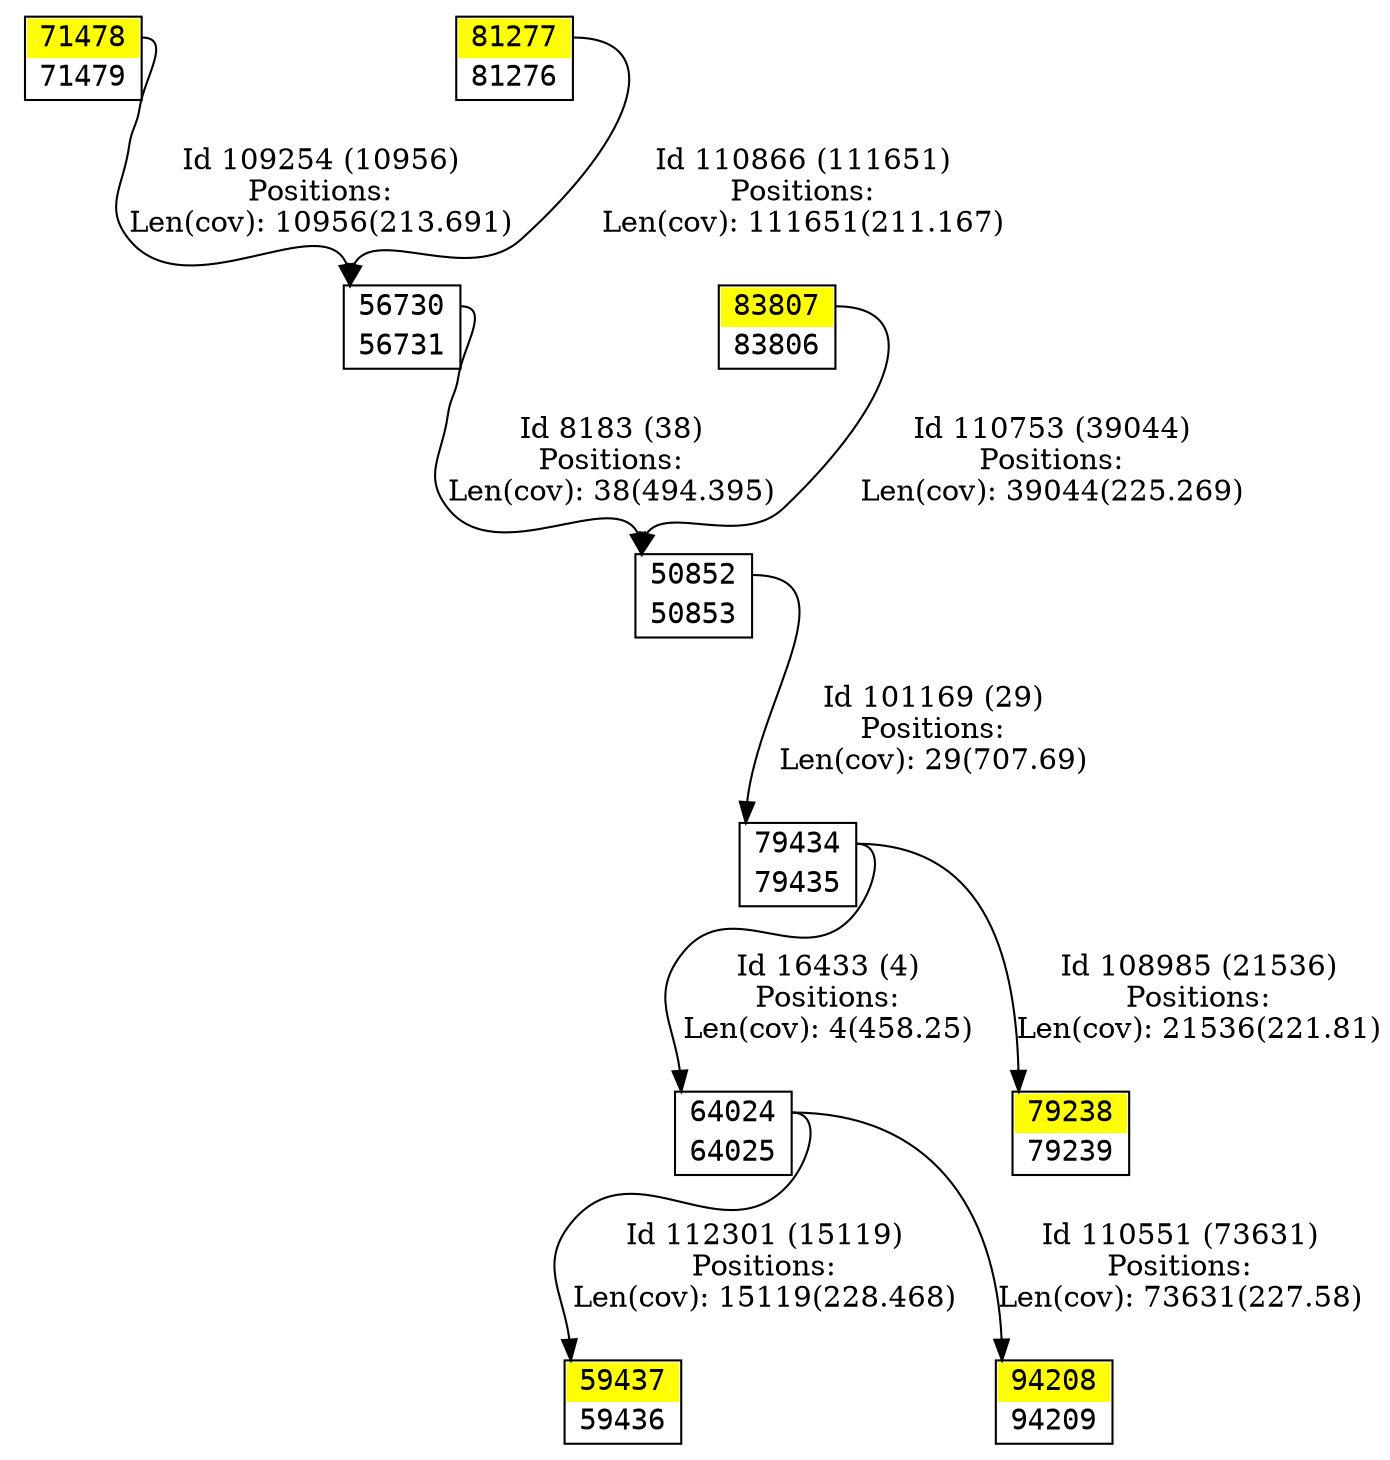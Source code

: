 digraph graph_picture {
node[fontname=<Courier> ,penwidth=<1.8> ,shape=<plaintext> ]
vertex_50852_50853[label=<<TABLE BORDER="1" CELLSPACING="0" >
<TR><TD BORDER="0" PORT = "port_50852_in" color="white" bgcolor="white" ></TD><TD BORDER="0" color="white" bgcolor="white" >50852</TD><TD BORDER="0" PORT = "port_50852_out" color="white" bgcolor="white" ></TD></TR>
<TR><TD BORDER="0" PORT = "port_50853_out" color="white" bgcolor="white" ></TD><TD BORDER="0" color="white" bgcolor="white" >50853</TD><TD BORDER="0" PORT = "port_50853_in" color="white" bgcolor="white" ></TD></TR>
</TABLE>> ,color=<black> ,URL=</vertex/50852.svg> ]
vertex_56730_56731[label=<<TABLE BORDER="1" CELLSPACING="0" >
<TR><TD BORDER="0" PORT = "port_56730_in" color="white" bgcolor="white" ></TD><TD BORDER="0" color="white" bgcolor="white" >56730</TD><TD BORDER="0" PORT = "port_56730_out" color="white" bgcolor="white" ></TD></TR>
<TR><TD BORDER="0" PORT = "port_56731_out" color="white" bgcolor="white" ></TD><TD BORDER="0" color="white" bgcolor="white" >56731</TD><TD BORDER="0" PORT = "port_56731_in" color="white" bgcolor="white" ></TD></TR>
</TABLE>> ,color=<black> ,URL=</vertex/56730.svg> ]
vertex_59436_59437[label=<<TABLE BORDER="1" CELLSPACING="0" >
<TR><TD BORDER="0" PORT = "port_59437_in" color="yellow" bgcolor="yellow" ></TD><TD BORDER="0" color="yellow" bgcolor="yellow" >59437</TD><TD BORDER="0" PORT = "port_59437_out" color="yellow" bgcolor="yellow" ></TD></TR>
<TR><TD BORDER="0" PORT = "port_59436_out" color="white" bgcolor="white" ></TD><TD BORDER="0" color="white" bgcolor="white" >59436</TD><TD BORDER="0" PORT = "port_59436_in" color="white" bgcolor="white" ></TD></TR>
</TABLE>> ,color=<black> ,URL=</vertex/59437.svg> ]
vertex_64024_64025[label=<<TABLE BORDER="1" CELLSPACING="0" >
<TR><TD BORDER="0" PORT = "port_64024_in" color="white" bgcolor="white" ></TD><TD BORDER="0" color="white" bgcolor="white" >64024</TD><TD BORDER="0" PORT = "port_64024_out" color="white" bgcolor="white" ></TD></TR>
<TR><TD BORDER="0" PORT = "port_64025_out" color="white" bgcolor="white" ></TD><TD BORDER="0" color="white" bgcolor="white" >64025</TD><TD BORDER="0" PORT = "port_64025_in" color="white" bgcolor="white" ></TD></TR>
</TABLE>> ,color=<black> ,URL=</vertex/64024.svg> ]
vertex_71478_71479[label=<<TABLE BORDER="1" CELLSPACING="0" >
<TR><TD BORDER="0" PORT = "port_71478_in" color="yellow" bgcolor="yellow" ></TD><TD BORDER="0" color="yellow" bgcolor="yellow" >71478</TD><TD BORDER="0" PORT = "port_71478_out" color="yellow" bgcolor="yellow" ></TD></TR>
<TR><TD BORDER="0" PORT = "port_71479_out" color="white" bgcolor="white" ></TD><TD BORDER="0" color="white" bgcolor="white" >71479</TD><TD BORDER="0" PORT = "port_71479_in" color="white" bgcolor="white" ></TD></TR>
</TABLE>> ,color=<black> ,URL=</vertex/71478.svg> ]
vertex_79238_79239[label=<<TABLE BORDER="1" CELLSPACING="0" >
<TR><TD BORDER="0" PORT = "port_79238_in" color="yellow" bgcolor="yellow" ></TD><TD BORDER="0" color="yellow" bgcolor="yellow" >79238</TD><TD BORDER="0" PORT = "port_79238_out" color="yellow" bgcolor="yellow" ></TD></TR>
<TR><TD BORDER="0" PORT = "port_79239_out" color="white" bgcolor="white" ></TD><TD BORDER="0" color="white" bgcolor="white" >79239</TD><TD BORDER="0" PORT = "port_79239_in" color="white" bgcolor="white" ></TD></TR>
</TABLE>> ,color=<black> ,URL=</vertex/79238.svg> ]
vertex_79434_79435[label=<<TABLE BORDER="1" CELLSPACING="0" >
<TR><TD BORDER="0" PORT = "port_79434_in" color="white" bgcolor="white" ></TD><TD BORDER="0" color="white" bgcolor="white" >79434</TD><TD BORDER="0" PORT = "port_79434_out" color="white" bgcolor="white" ></TD></TR>
<TR><TD BORDER="0" PORT = "port_79435_out" color="white" bgcolor="white" ></TD><TD BORDER="0" color="white" bgcolor="white" >79435</TD><TD BORDER="0" PORT = "port_79435_in" color="white" bgcolor="white" ></TD></TR>
</TABLE>> ,color=<black> ,URL=</vertex/79434.svg> ]
vertex_81276_81277[label=<<TABLE BORDER="1" CELLSPACING="0" >
<TR><TD BORDER="0" PORT = "port_81277_in" color="yellow" bgcolor="yellow" ></TD><TD BORDER="0" color="yellow" bgcolor="yellow" >81277</TD><TD BORDER="0" PORT = "port_81277_out" color="yellow" bgcolor="yellow" ></TD></TR>
<TR><TD BORDER="0" PORT = "port_81276_out" color="white" bgcolor="white" ></TD><TD BORDER="0" color="white" bgcolor="white" >81276</TD><TD BORDER="0" PORT = "port_81276_in" color="white" bgcolor="white" ></TD></TR>
</TABLE>> ,color=<black> ,URL=</vertex/81277.svg> ]
vertex_83806_83807[label=<<TABLE BORDER="1" CELLSPACING="0" >
<TR><TD BORDER="0" PORT = "port_83807_in" color="yellow" bgcolor="yellow" ></TD><TD BORDER="0" color="yellow" bgcolor="yellow" >83807</TD><TD BORDER="0" PORT = "port_83807_out" color="yellow" bgcolor="yellow" ></TD></TR>
<TR><TD BORDER="0" PORT = "port_83806_out" color="white" bgcolor="white" ></TD><TD BORDER="0" color="white" bgcolor="white" >83806</TD><TD BORDER="0" PORT = "port_83806_in" color="white" bgcolor="white" ></TD></TR>
</TABLE>> ,color=<black> ,URL=</vertex/83807.svg> ]
vertex_94208_94209[label=<<TABLE BORDER="1" CELLSPACING="0" >
<TR><TD BORDER="0" PORT = "port_94208_in" color="yellow" bgcolor="yellow" ></TD><TD BORDER="0" color="yellow" bgcolor="yellow" >94208</TD><TD BORDER="0" PORT = "port_94208_out" color="yellow" bgcolor="yellow" ></TD></TR>
<TR><TD BORDER="0" PORT = "port_94209_out" color="white" bgcolor="white" ></TD><TD BORDER="0" color="white" bgcolor="white" >94209</TD><TD BORDER="0" PORT = "port_94209_in" color="white" bgcolor="white" ></TD></TR>
</TABLE>> ,color=<black> ,URL=</vertex/94208.svg> ]
vertex_56730_56731:port_56730_out->vertex_50852_50853:port_50852_in[label="Id 8183 (38)\nPositions:\nLen(cov): 38(494.395)" ,color=<black> ]
vertex_79434_79435:port_79434_out->vertex_64024_64025:port_64024_in[label="Id 16433 (4)\nPositions:\nLen(cov): 4(458.25)" ,color=<black> ]
vertex_50852_50853:port_50852_out->vertex_79434_79435:port_79434_in[label="Id 101169 (29)\nPositions:\nLen(cov): 29(707.69)" ,color=<black> ]
vertex_79434_79435:port_79434_out->vertex_79238_79239:port_79238_in[label="Id 108985 (21536)\nPositions:\nLen(cov): 21536(221.81)" ,color=<black> ]
vertex_71478_71479:port_71478_out->vertex_56730_56731:port_56730_in[label="Id 109254 (10956)\nPositions:\nLen(cov): 10956(213.691)" ,color=<black> ]
vertex_64024_64025:port_64024_out->vertex_94208_94209:port_94208_in[label="Id 110551 (73631)\nPositions:\nLen(cov): 73631(227.58)" ,color=<black> ]
vertex_83806_83807:port_83807_out->vertex_50852_50853:port_50852_in[label="Id 110753 (39044)\nPositions:\nLen(cov): 39044(225.269)" ,color=<black> ]
vertex_81276_81277:port_81277_out->vertex_56730_56731:port_56730_in[label="Id 110866 (111651)\nPositions:\nLen(cov): 111651(211.167)" ,color=<black> ]
vertex_64024_64025:port_64024_out->vertex_59436_59437:port_59437_in[label="Id 112301 (15119)\nPositions:\nLen(cov): 15119(228.468)" ,color=<black> ]
}
